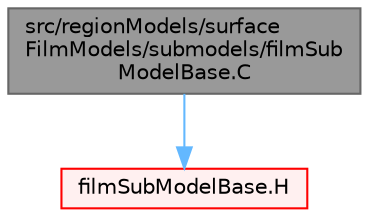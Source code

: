 digraph "src/regionModels/surfaceFilmModels/submodels/filmSubModelBase.C"
{
 // LATEX_PDF_SIZE
  bgcolor="transparent";
  edge [fontname=Helvetica,fontsize=10,labelfontname=Helvetica,labelfontsize=10];
  node [fontname=Helvetica,fontsize=10,shape=box,height=0.2,width=0.4];
  Node1 [id="Node000001",label="src/regionModels/surface\lFilmModels/submodels/filmSub\lModelBase.C",height=0.2,width=0.4,color="gray40", fillcolor="grey60", style="filled", fontcolor="black",tooltip=" "];
  Node1 -> Node2 [id="edge1_Node000001_Node000002",color="steelblue1",style="solid",tooltip=" "];
  Node2 [id="Node000002",label="filmSubModelBase.H",height=0.2,width=0.4,color="red", fillcolor="#FFF0F0", style="filled",URL="$regionModels_2surfaceFilmModels_2submodels_2filmSubModelBase_8H.html",tooltip=" "];
}
